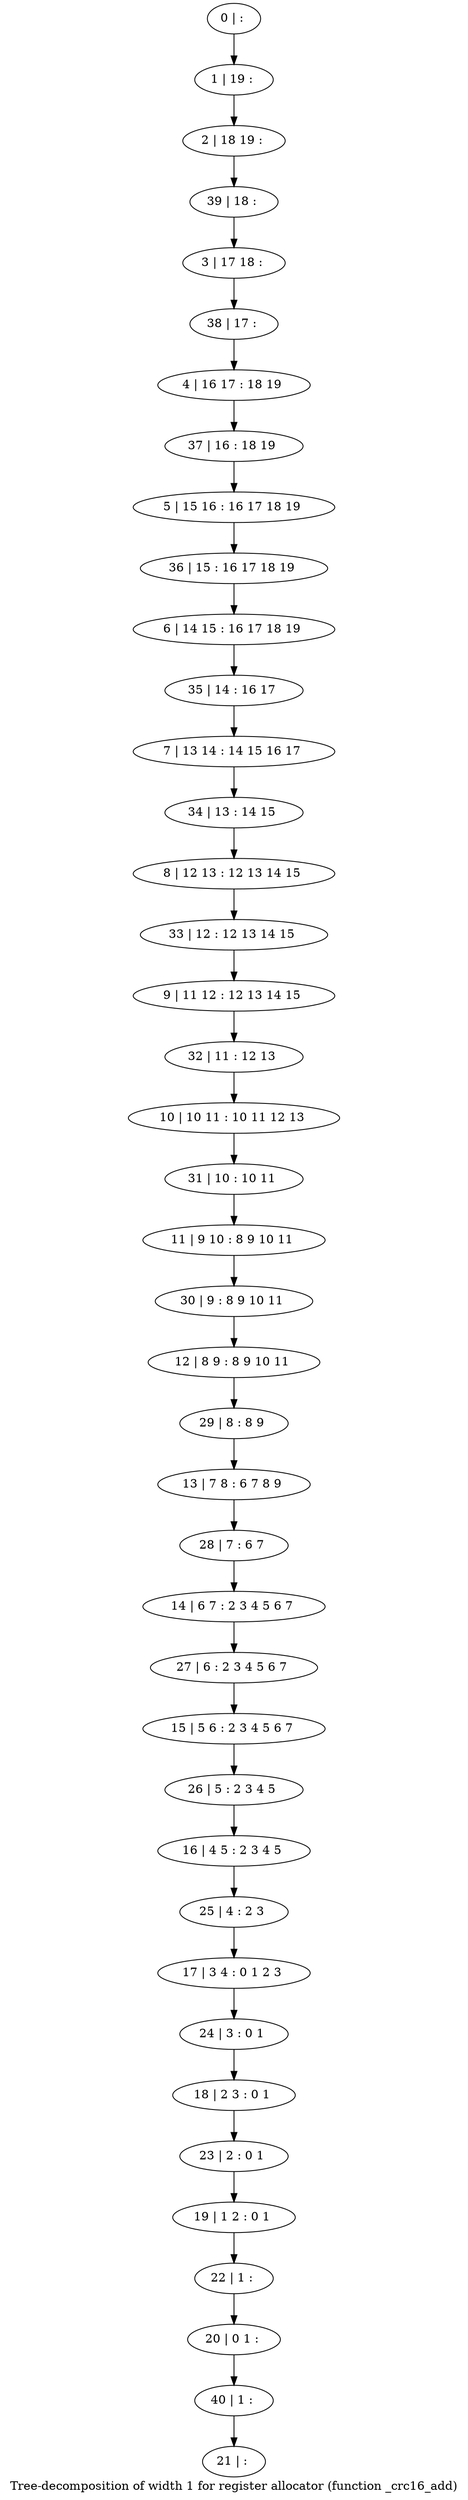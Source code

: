 digraph G {
graph [label="Tree-decomposition of width 1 for register allocator (function _crc16_add)"]
0[label="0 | : "];
1[label="1 | 19 : "];
2[label="2 | 18 19 : "];
3[label="3 | 17 18 : "];
4[label="4 | 16 17 : 18 19 "];
5[label="5 | 15 16 : 16 17 18 19 "];
6[label="6 | 14 15 : 16 17 18 19 "];
7[label="7 | 13 14 : 14 15 16 17 "];
8[label="8 | 12 13 : 12 13 14 15 "];
9[label="9 | 11 12 : 12 13 14 15 "];
10[label="10 | 10 11 : 10 11 12 13 "];
11[label="11 | 9 10 : 8 9 10 11 "];
12[label="12 | 8 9 : 8 9 10 11 "];
13[label="13 | 7 8 : 6 7 8 9 "];
14[label="14 | 6 7 : 2 3 4 5 6 7 "];
15[label="15 | 5 6 : 2 3 4 5 6 7 "];
16[label="16 | 4 5 : 2 3 4 5 "];
17[label="17 | 3 4 : 0 1 2 3 "];
18[label="18 | 2 3 : 0 1 "];
19[label="19 | 1 2 : 0 1 "];
20[label="20 | 0 1 : "];
21[label="21 | : "];
22[label="22 | 1 : "];
23[label="23 | 2 : 0 1 "];
24[label="24 | 3 : 0 1 "];
25[label="25 | 4 : 2 3 "];
26[label="26 | 5 : 2 3 4 5 "];
27[label="27 | 6 : 2 3 4 5 6 7 "];
28[label="28 | 7 : 6 7 "];
29[label="29 | 8 : 8 9 "];
30[label="30 | 9 : 8 9 10 11 "];
31[label="31 | 10 : 10 11 "];
32[label="32 | 11 : 12 13 "];
33[label="33 | 12 : 12 13 14 15 "];
34[label="34 | 13 : 14 15 "];
35[label="35 | 14 : 16 17 "];
36[label="36 | 15 : 16 17 18 19 "];
37[label="37 | 16 : 18 19 "];
38[label="38 | 17 : "];
39[label="39 | 18 : "];
40[label="40 | 1 : "];
0->1 ;
1->2 ;
22->20 ;
19->22 ;
23->19 ;
18->23 ;
24->18 ;
17->24 ;
25->17 ;
16->25 ;
26->16 ;
15->26 ;
27->15 ;
14->27 ;
28->14 ;
13->28 ;
29->13 ;
12->29 ;
30->12 ;
11->30 ;
31->11 ;
10->31 ;
32->10 ;
9->32 ;
33->9 ;
8->33 ;
34->8 ;
7->34 ;
35->7 ;
6->35 ;
36->6 ;
5->36 ;
37->5 ;
4->37 ;
38->4 ;
3->38 ;
39->3 ;
2->39 ;
40->21 ;
20->40 ;
}
